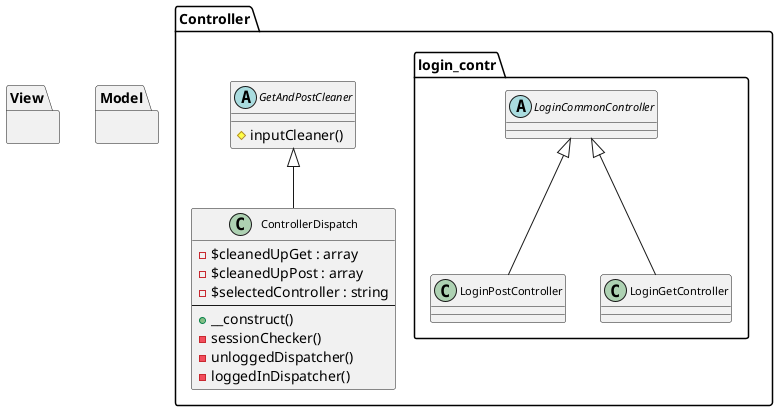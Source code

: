 @startuml

skinparam ClassFontSize 11
skinparam ClassFontName Verdana


together {
    package Controller {
        abstract class GetAndPostCleaner {
            #inputCleaner()
        }

        class ControllerDispatch extends GetAndPostCleaner {
            -$cleanedUpGet : array
            -$cleanedUpPost : array
            -$selectedController : string
            --
            +__construct()
            -sessionChecker()
            -unloggedDispatcher()
            -loggedInDispatcher()
        }

        package login_contr {
            abstract class LoginCommonController {

            }

            class LoginPostController extends LoginCommonController {

            }

            class LoginGetController extends LoginCommonController {

            }
        }


    }


    package Model {

    }


    package View {

    }


}




@enduml